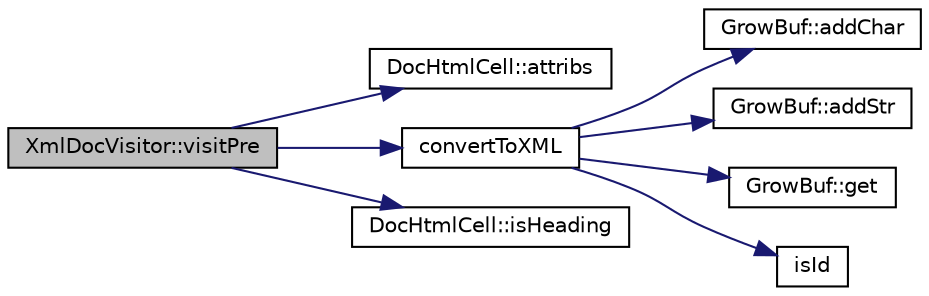digraph "XmlDocVisitor::visitPre"
{
 // LATEX_PDF_SIZE
  edge [fontname="Helvetica",fontsize="10",labelfontname="Helvetica",labelfontsize="10"];
  node [fontname="Helvetica",fontsize="10",shape=record];
  rankdir="LR";
  Node1 [label="XmlDocVisitor::visitPre",height=0.2,width=0.4,color="black", fillcolor="grey75", style="filled", fontcolor="black",tooltip=" "];
  Node1 -> Node2 [color="midnightblue",fontsize="10",style="solid"];
  Node2 [label="DocHtmlCell::attribs",height=0.2,width=0.4,color="black", fillcolor="white", style="filled",URL="$classDocHtmlCell.html#ad42711394b311bbb450073c2206da8c8",tooltip=" "];
  Node1 -> Node3 [color="midnightblue",fontsize="10",style="solid"];
  Node3 [label="convertToXML",height=0.2,width=0.4,color="black", fillcolor="white", style="filled",URL="$util_8cpp.html#a93c7f78ab05807663dd8947d0dd5423f",tooltip=" "];
  Node3 -> Node4 [color="midnightblue",fontsize="10",style="solid"];
  Node4 [label="GrowBuf::addChar",height=0.2,width=0.4,color="black", fillcolor="white", style="filled",URL="$classGrowBuf.html#a46b4677f555d2abc718f26e71a59efda",tooltip=" "];
  Node3 -> Node5 [color="midnightblue",fontsize="10",style="solid"];
  Node5 [label="GrowBuf::addStr",height=0.2,width=0.4,color="black", fillcolor="white", style="filled",URL="$classGrowBuf.html#a5e0ff6d9f7a7139725d77a9d669340f3",tooltip=" "];
  Node3 -> Node6 [color="midnightblue",fontsize="10",style="solid"];
  Node6 [label="GrowBuf::get",height=0.2,width=0.4,color="black", fillcolor="white", style="filled",URL="$classGrowBuf.html#a88d6408723b8c1a58187f24da81dfd5e",tooltip=" "];
  Node3 -> Node7 [color="midnightblue",fontsize="10",style="solid"];
  Node7 [label="isId",height=0.2,width=0.4,color="black", fillcolor="white", style="filled",URL="$util_8h.html#ae320c88a8522836f00095d566529046f",tooltip=" "];
  Node1 -> Node8 [color="midnightblue",fontsize="10",style="solid"];
  Node8 [label="DocHtmlCell::isHeading",height=0.2,width=0.4,color="black", fillcolor="white", style="filled",URL="$classDocHtmlCell.html#ace62c55c933434c4f451847fede71851",tooltip=" "];
}

